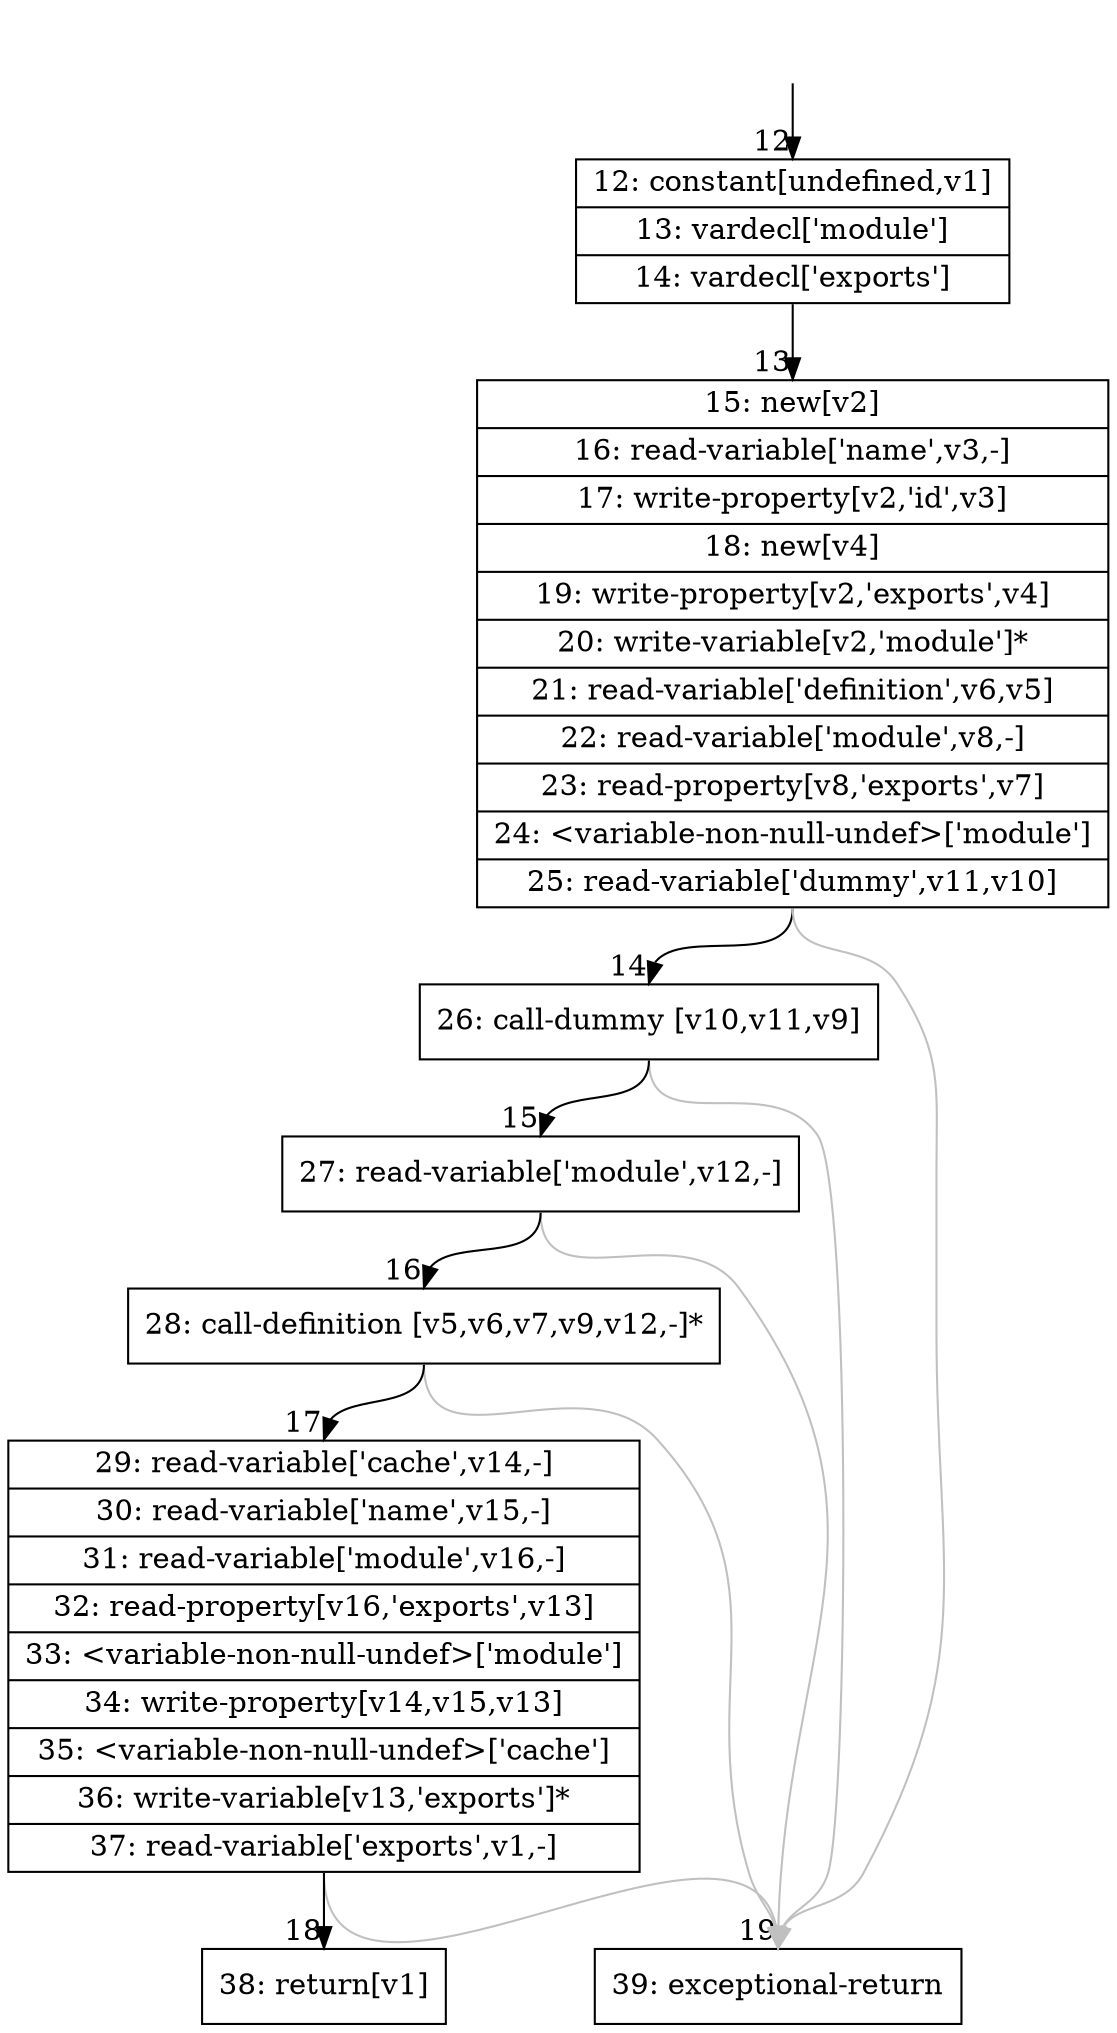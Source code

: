 digraph {
rankdir="TD"
BB_entry5[shape=none,label=""];
BB_entry5 -> BB12 [tailport=s, headport=n, headlabel="    12"]
BB12 [shape=record label="{12: constant[undefined,v1]|13: vardecl['module']|14: vardecl['exports']}" ] 
BB12 -> BB13 [tailport=s, headport=n, headlabel="      13"]
BB13 [shape=record label="{15: new[v2]|16: read-variable['name',v3,-]|17: write-property[v2,'id',v3]|18: new[v4]|19: write-property[v2,'exports',v4]|20: write-variable[v2,'module']*|21: read-variable['definition',v6,v5]|22: read-variable['module',v8,-]|23: read-property[v8,'exports',v7]|24: \<variable-non-null-undef\>['module']|25: read-variable['dummy',v11,v10]}" ] 
BB13 -> BB14 [tailport=s, headport=n, headlabel="      14"]
BB13 -> BB19 [tailport=s, headport=n, color=gray, headlabel="      19"]
BB14 [shape=record label="{26: call-dummy [v10,v11,v9]}" ] 
BB14 -> BB15 [tailport=s, headport=n, headlabel="      15"]
BB14 -> BB19 [tailport=s, headport=n, color=gray]
BB15 [shape=record label="{27: read-variable['module',v12,-]}" ] 
BB15 -> BB16 [tailport=s, headport=n, headlabel="      16"]
BB15 -> BB19 [tailport=s, headport=n, color=gray]
BB16 [shape=record label="{28: call-definition [v5,v6,v7,v9,v12,-]*}" ] 
BB16 -> BB17 [tailport=s, headport=n, headlabel="      17"]
BB16 -> BB19 [tailport=s, headport=n, color=gray]
BB17 [shape=record label="{29: read-variable['cache',v14,-]|30: read-variable['name',v15,-]|31: read-variable['module',v16,-]|32: read-property[v16,'exports',v13]|33: \<variable-non-null-undef\>['module']|34: write-property[v14,v15,v13]|35: \<variable-non-null-undef\>['cache']|36: write-variable[v13,'exports']*|37: read-variable['exports',v1,-]}" ] 
BB17 -> BB18 [tailport=s, headport=n, headlabel="      18"]
BB17 -> BB19 [tailport=s, headport=n, color=gray]
BB18 [shape=record label="{38: return[v1]}" ] 
BB19 [shape=record label="{39: exceptional-return}" ] 
//#$~ 20
}
